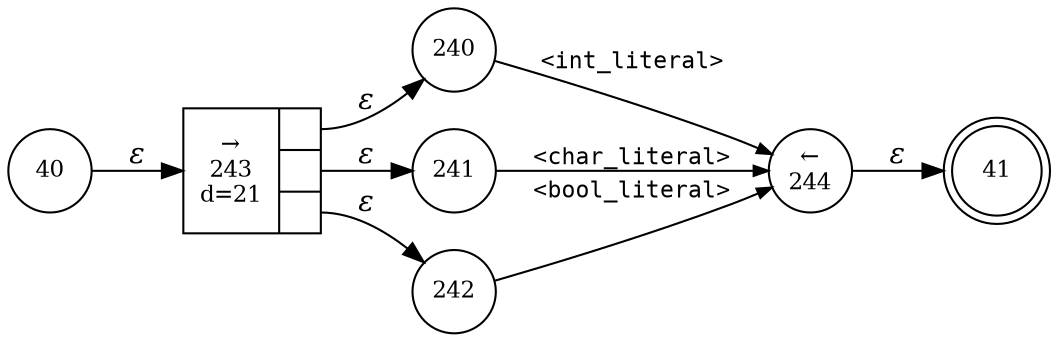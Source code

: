 digraph ATN {
rankdir=LR;
s41[fontsize=11, label="41", shape=doublecircle, fixedsize=true, width=.6];
s240[fontsize=11,label="240", shape=circle, fixedsize=true, width=.55, peripheries=1];
s241[fontsize=11,label="241", shape=circle, fixedsize=true, width=.55, peripheries=1];
s242[fontsize=11,label="242", shape=circle, fixedsize=true, width=.55, peripheries=1];
s243[fontsize=11,label="{&rarr;\n243\nd=21|{<p0>|<p1>|<p2>}}", shape=record, fixedsize=false, peripheries=1];
s244[fontsize=11,label="&larr;\n244", shape=circle, fixedsize=true, width=.55, peripheries=1];
s40[fontsize=11,label="40", shape=circle, fixedsize=true, width=.55, peripheries=1];
s40 -> s243 [fontname="Times-Italic", label="&epsilon;"];
s243:p0 -> s240 [fontname="Times-Italic", label="&epsilon;"];
s243:p1 -> s241 [fontname="Times-Italic", label="&epsilon;"];
s243:p2 -> s242 [fontname="Times-Italic", label="&epsilon;"];
s240 -> s244 [fontsize=11, fontname="Courier", arrowsize=.7, label = "<int_literal>", arrowhead = normal];
s241 -> s244 [fontsize=11, fontname="Courier", arrowsize=.7, label = "<char_literal>", arrowhead = normal];
s242 -> s244 [fontsize=11, fontname="Courier", arrowsize=.7, label = "<bool_literal>", arrowhead = normal];
s244 -> s41 [fontname="Times-Italic", label="&epsilon;"];
}